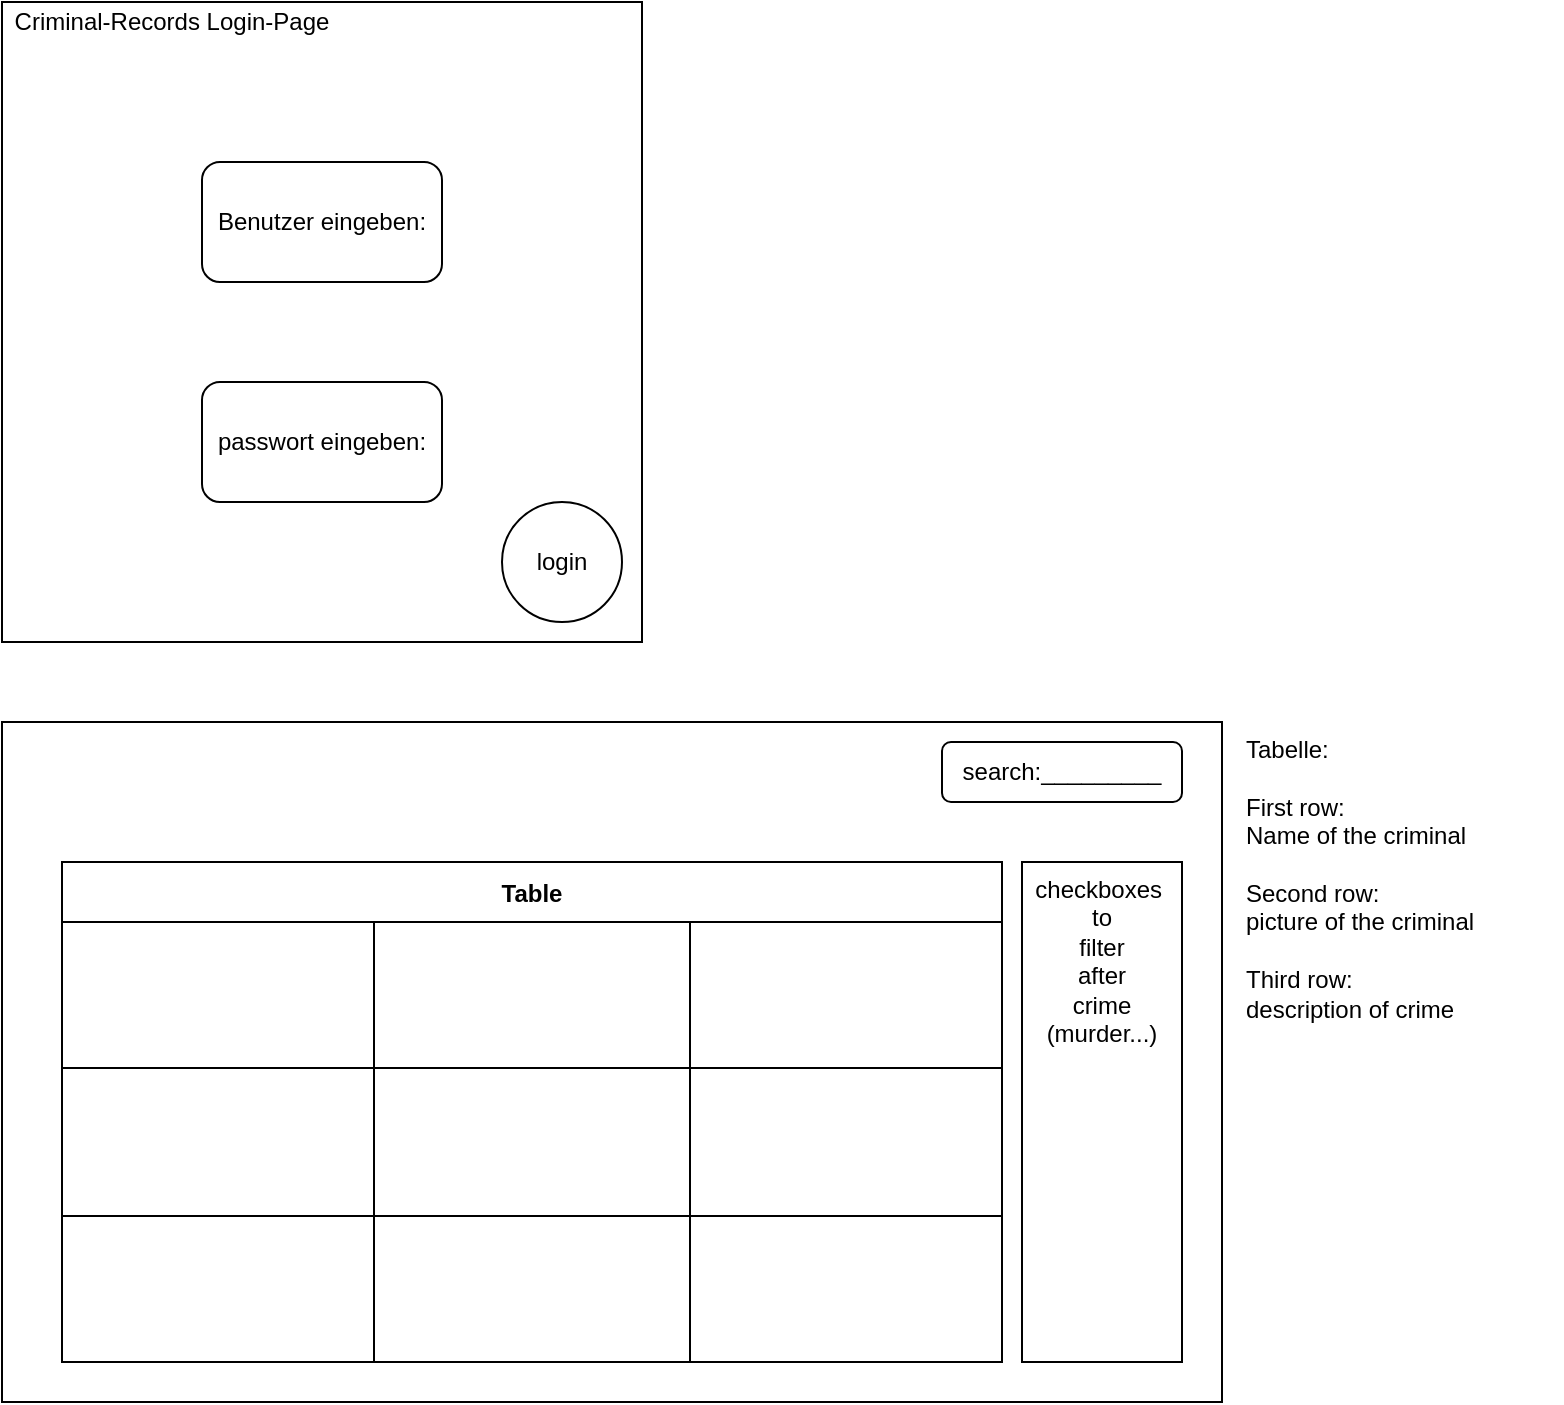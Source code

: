 <mxfile version="15.2.7" type="device"><diagram id="jWZZ8QN90fxPHtafAIPZ" name="Page-1"><mxGraphModel dx="1022" dy="468" grid="1" gridSize="10" guides="1" tooltips="1" connect="1" arrows="1" fold="1" page="1" pageScale="1" pageWidth="827" pageHeight="1169" math="0" shadow="0"><root><mxCell id="0"/><mxCell id="1" parent="0"/><mxCell id="7mhBciriSnd8eojkOsQq-1" value="" style="whiteSpace=wrap;html=1;aspect=fixed;" vertex="1" parent="1"><mxGeometry x="40" y="40" width="320" height="320" as="geometry"/></mxCell><mxCell id="7mhBciriSnd8eojkOsQq-2" value="Benutzer eingeben:" style="rounded=1;whiteSpace=wrap;html=1;" vertex="1" parent="1"><mxGeometry x="140" y="120" width="120" height="60" as="geometry"/></mxCell><mxCell id="7mhBciriSnd8eojkOsQq-3" value="passwort eingeben:" style="rounded=1;whiteSpace=wrap;html=1;" vertex="1" parent="1"><mxGeometry x="140" y="230" width="120" height="60" as="geometry"/></mxCell><mxCell id="7mhBciriSnd8eojkOsQq-4" value="login" style="ellipse;whiteSpace=wrap;html=1;aspect=fixed;" vertex="1" parent="1"><mxGeometry x="290" y="290" width="60" height="60" as="geometry"/></mxCell><mxCell id="7mhBciriSnd8eojkOsQq-5" value="Criminal-Records Login-Page&amp;nbsp; &amp;nbsp; &amp;nbsp; &amp;nbsp; &amp;nbsp; &amp;nbsp; &amp;nbsp; &amp;nbsp; &amp;nbsp; &amp;nbsp; &amp;nbsp;" style="text;html=1;strokeColor=none;fillColor=none;align=center;verticalAlign=middle;whiteSpace=wrap;rounded=0;" vertex="1" parent="1"><mxGeometry x="40" y="40" width="240" height="20" as="geometry"/></mxCell><mxCell id="7mhBciriSnd8eojkOsQq-6" value="" style="rounded=0;whiteSpace=wrap;html=1;" vertex="1" parent="1"><mxGeometry x="40" y="400" width="610" height="340" as="geometry"/></mxCell><mxCell id="7mhBciriSnd8eojkOsQq-7" value="search:_________" style="rounded=1;whiteSpace=wrap;html=1;" vertex="1" parent="1"><mxGeometry x="510" y="410" width="120" height="30" as="geometry"/></mxCell><mxCell id="7mhBciriSnd8eojkOsQq-23" value="Table" style="shape=table;startSize=30;container=1;collapsible=0;childLayout=tableLayout;fontStyle=1;align=center;pointerEvents=1;" vertex="1" parent="1"><mxGeometry x="70" y="470" width="470" height="250" as="geometry"/></mxCell><mxCell id="7mhBciriSnd8eojkOsQq-24" value="" style="shape=partialRectangle;html=1;whiteSpace=wrap;collapsible=0;dropTarget=0;pointerEvents=0;fillColor=none;top=0;left=0;bottom=0;right=0;points=[[0,0.5],[1,0.5]];portConstraint=eastwest;" vertex="1" parent="7mhBciriSnd8eojkOsQq-23"><mxGeometry y="30" width="470" height="73" as="geometry"/></mxCell><mxCell id="7mhBciriSnd8eojkOsQq-25" value="" style="shape=partialRectangle;html=1;whiteSpace=wrap;connectable=0;fillColor=none;top=0;left=0;bottom=0;right=0;overflow=hidden;pointerEvents=1;" vertex="1" parent="7mhBciriSnd8eojkOsQq-24"><mxGeometry width="156" height="73" as="geometry"/></mxCell><mxCell id="7mhBciriSnd8eojkOsQq-26" value="" style="shape=partialRectangle;html=1;whiteSpace=wrap;connectable=0;fillColor=none;top=0;left=0;bottom=0;right=0;overflow=hidden;pointerEvents=1;" vertex="1" parent="7mhBciriSnd8eojkOsQq-24"><mxGeometry x="156" width="158" height="73" as="geometry"/></mxCell><mxCell id="7mhBciriSnd8eojkOsQq-27" value="" style="shape=partialRectangle;html=1;whiteSpace=wrap;connectable=0;fillColor=none;top=0;left=0;bottom=0;right=0;overflow=hidden;pointerEvents=1;" vertex="1" parent="7mhBciriSnd8eojkOsQq-24"><mxGeometry x="314" width="156" height="73" as="geometry"/></mxCell><mxCell id="7mhBciriSnd8eojkOsQq-28" value="" style="shape=partialRectangle;html=1;whiteSpace=wrap;collapsible=0;dropTarget=0;pointerEvents=0;fillColor=none;top=0;left=0;bottom=0;right=0;points=[[0,0.5],[1,0.5]];portConstraint=eastwest;" vertex="1" parent="7mhBciriSnd8eojkOsQq-23"><mxGeometry y="103" width="470" height="74" as="geometry"/></mxCell><mxCell id="7mhBciriSnd8eojkOsQq-29" value="" style="shape=partialRectangle;html=1;whiteSpace=wrap;connectable=0;fillColor=none;top=0;left=0;bottom=0;right=0;overflow=hidden;pointerEvents=1;" vertex="1" parent="7mhBciriSnd8eojkOsQq-28"><mxGeometry width="156" height="74" as="geometry"/></mxCell><mxCell id="7mhBciriSnd8eojkOsQq-30" value="" style="shape=partialRectangle;html=1;whiteSpace=wrap;connectable=0;fillColor=none;top=0;left=0;bottom=0;right=0;overflow=hidden;pointerEvents=1;" vertex="1" parent="7mhBciriSnd8eojkOsQq-28"><mxGeometry x="156" width="158" height="74" as="geometry"/></mxCell><mxCell id="7mhBciriSnd8eojkOsQq-31" value="" style="shape=partialRectangle;html=1;whiteSpace=wrap;connectable=0;fillColor=none;top=0;left=0;bottom=0;right=0;overflow=hidden;pointerEvents=1;" vertex="1" parent="7mhBciriSnd8eojkOsQq-28"><mxGeometry x="314" width="156" height="74" as="geometry"/></mxCell><mxCell id="7mhBciriSnd8eojkOsQq-32" value="" style="shape=partialRectangle;html=1;whiteSpace=wrap;collapsible=0;dropTarget=0;pointerEvents=0;fillColor=none;top=0;left=0;bottom=0;right=0;points=[[0,0.5],[1,0.5]];portConstraint=eastwest;" vertex="1" parent="7mhBciriSnd8eojkOsQq-23"><mxGeometry y="177" width="470" height="73" as="geometry"/></mxCell><mxCell id="7mhBciriSnd8eojkOsQq-33" value="" style="shape=partialRectangle;html=1;whiteSpace=wrap;connectable=0;fillColor=none;top=0;left=0;bottom=0;right=0;overflow=hidden;pointerEvents=1;" vertex="1" parent="7mhBciriSnd8eojkOsQq-32"><mxGeometry width="156" height="73" as="geometry"/></mxCell><mxCell id="7mhBciriSnd8eojkOsQq-34" value="" style="shape=partialRectangle;html=1;whiteSpace=wrap;connectable=0;fillColor=none;top=0;left=0;bottom=0;right=0;overflow=hidden;pointerEvents=1;" vertex="1" parent="7mhBciriSnd8eojkOsQq-32"><mxGeometry x="156" width="158" height="73" as="geometry"/></mxCell><mxCell id="7mhBciriSnd8eojkOsQq-35" value="" style="shape=partialRectangle;html=1;whiteSpace=wrap;connectable=0;fillColor=none;top=0;left=0;bottom=0;right=0;overflow=hidden;pointerEvents=1;" vertex="1" parent="7mhBciriSnd8eojkOsQq-32"><mxGeometry x="314" width="156" height="73" as="geometry"/></mxCell><mxCell id="7mhBciriSnd8eojkOsQq-40" value="Tabelle:&lt;br&gt;&lt;br&gt;First row:&lt;br&gt;Name of the criminal&lt;br&gt;&lt;br&gt;Second row:&lt;br&gt;picture of the criminal&lt;br&gt;&lt;br&gt;Third row:&lt;br&gt;description of crime" style="text;html=1;strokeColor=none;fillColor=none;align=left;verticalAlign=top;whiteSpace=wrap;rounded=0;" vertex="1" parent="1"><mxGeometry x="660" y="400" width="160" height="330" as="geometry"/></mxCell><mxCell id="7mhBciriSnd8eojkOsQq-41" value="checkboxes&amp;nbsp;&lt;br&gt;to&lt;br&gt;filter&lt;br&gt;after&lt;br&gt;crime&lt;br&gt;(murder...)" style="rounded=0;whiteSpace=wrap;html=1;verticalAlign=top;" vertex="1" parent="1"><mxGeometry x="550" y="470" width="80" height="250" as="geometry"/></mxCell></root></mxGraphModel></diagram></mxfile>